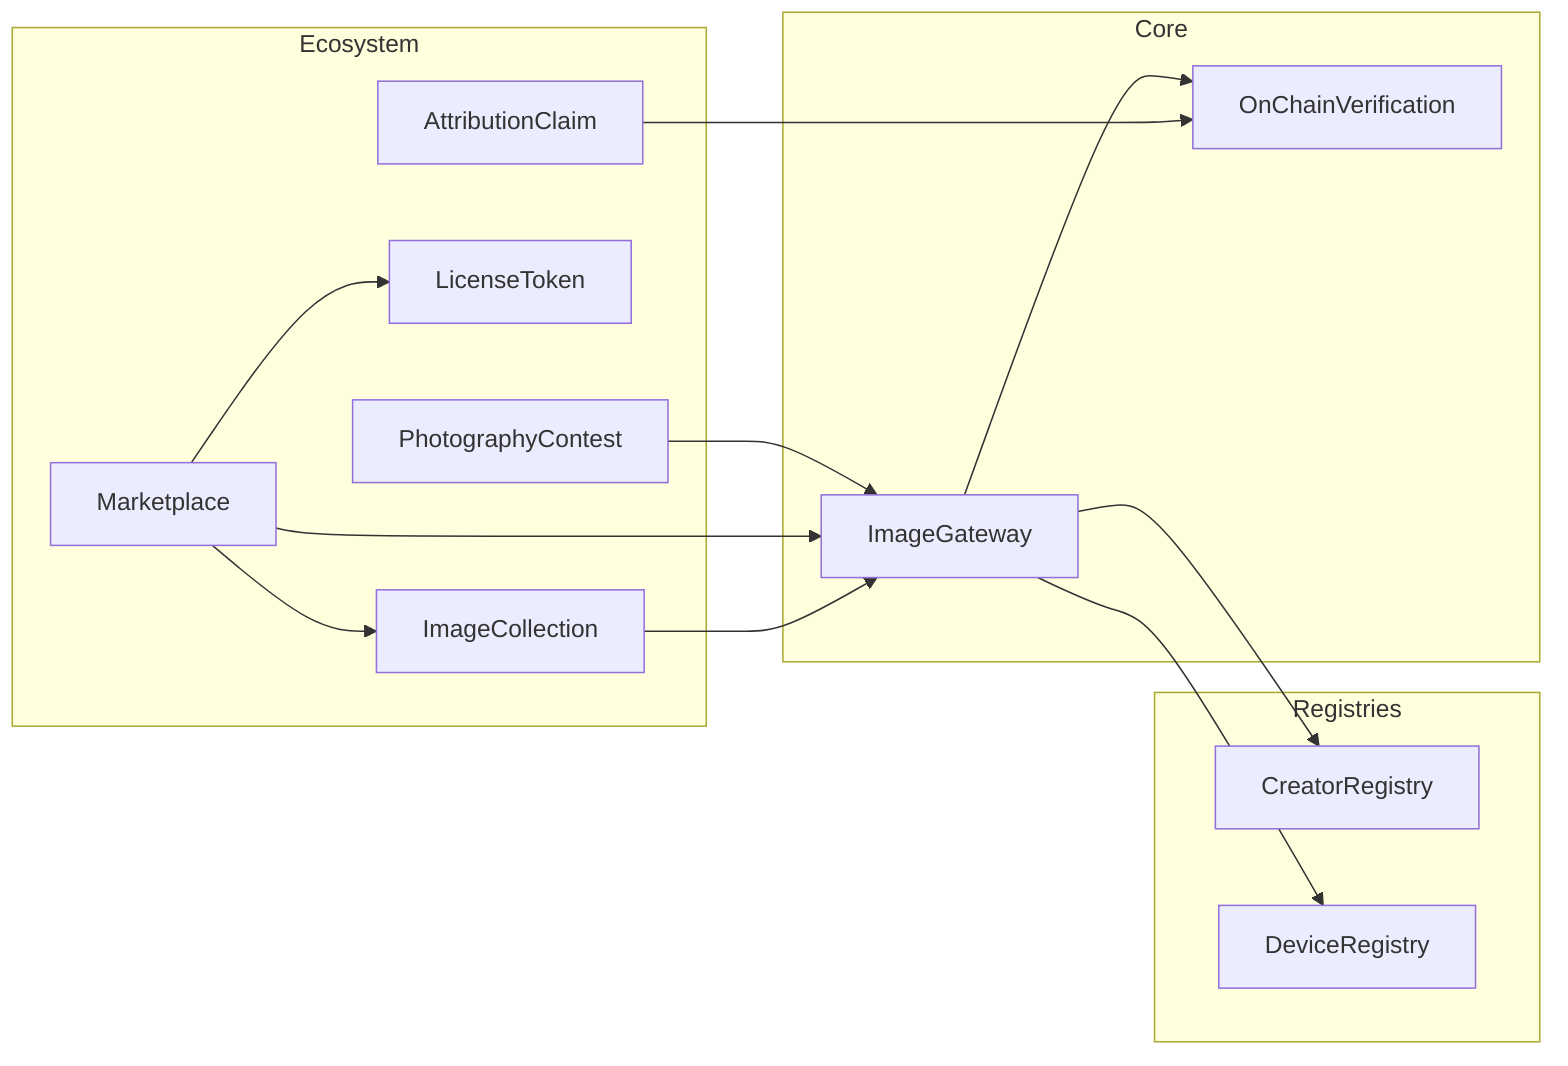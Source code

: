 graph LR
  subgraph Ecosystem
    PC[PhotographyContest]
    MC[Marketplace]
    LC[LicenseToken]
    IC[ImageCollection]
    AC[AttributionClaim]
  end

  subgraph Core
    IG[ImageGateway]
    OC[OnChainVerification]
  end

  subgraph Registries
    CR[CreatorRegistry]
    DR[DeviceRegistry]
  end

  IG --> CR
  IG --> DR
  IG --> OC

  PC --> IG
  MC --> IG
  MC --> LC
  MC --> IC
  AC --> OC
  IC --> IG
